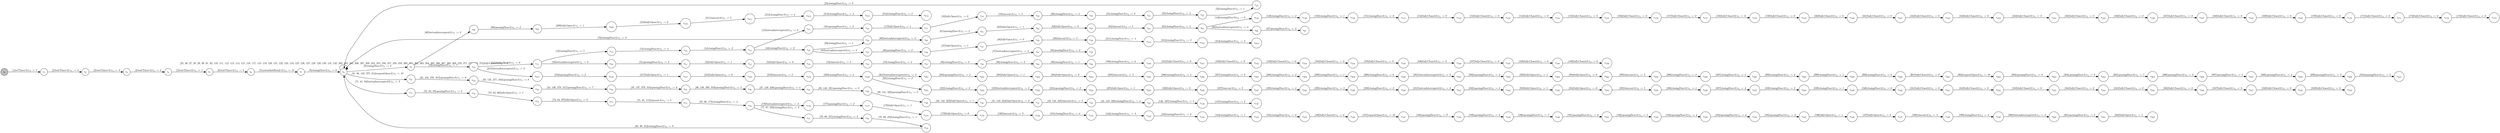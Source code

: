digraph EFSM{
  graph [rankdir="LR", fontname="Latin Modern Math"];
  node [color="black", fillcolor="white", shape="circle", style="filled", fontname="Latin Modern Math"];
  edge [fontname="Latin Modern Math"];

  s0[fillcolor="gray", label=<s<sub>0</sub>>];
  s1[label=<s<sub>1</sub>>];
  s2[label=<s<sub>2</sub>>];
  s3[label=<s<sub>3</sub>>];
  s4[label=<s<sub>4</sub>>];
  s5[label=<s<sub>5</sub>>];
  s6[label=<s<sub>6</sub>>];
  s7[label=<s<sub>7</sub>>];
  s8[label=<s<sub>8</sub>>];
  s9[label=<s<sub>9</sub>>];
  s10[label=<s<sub>10</sub>>];
  s11[label=<s<sub>11</sub>>];
  s12[label=<s<sub>12</sub>>];
  s13[label=<s<sub>13</sub>>];
  s14[label=<s<sub>14</sub>>];
  s15[label=<s<sub>15</sub>>];
  s16[label=<s<sub>16</sub>>];
  s17[label=<s<sub>17</sub>>];
  s18[label=<s<sub>18</sub>>];
  s19[label=<s<sub>19</sub>>];
  s20[label=<s<sub>20</sub>>];
  s21[label=<s<sub>21</sub>>];
  s22[label=<s<sub>22</sub>>];
  s23[label=<s<sub>23</sub>>];
  s31[label=<s<sub>31</sub>>];
  s32[label=<s<sub>32</sub>>];
  s33[label=<s<sub>33</sub>>];
  s34[label=<s<sub>34</sub>>];
  s35[label=<s<sub>35</sub>>];
  s36[label=<s<sub>36</sub>>];
  s37[label=<s<sub>37</sub>>];
  s38[label=<s<sub>38</sub>>];
  s39[label=<s<sub>39</sub>>];
  s40[label=<s<sub>40</sub>>];
  s41[label=<s<sub>41</sub>>];
  s42[label=<s<sub>42</sub>>];
  s43[label=<s<sub>43</sub>>];
  s44[label=<s<sub>44</sub>>];
  s45[label=<s<sub>45</sub>>];
  s46[label=<s<sub>46</sub>>];
  s47[label=<s<sub>47</sub>>];
  s48[label=<s<sub>48</sub>>];
  s49[label=<s<sub>49</sub>>];
  s50[label=<s<sub>50</sub>>];
  s51[label=<s<sub>51</sub>>];
  s52[label=<s<sub>52</sub>>];
  s53[label=<s<sub>53</sub>>];
  s54[label=<s<sub>54</sub>>];
  s55[label=<s<sub>55</sub>>];
  s56[label=<s<sub>56</sub>>];
  s57[label=<s<sub>57</sub>>];
  s58[label=<s<sub>58</sub>>];
  s59[label=<s<sub>59</sub>>];
  s60[label=<s<sub>60</sub>>];
  s61[label=<s<sub>61</sub>>];
  s62[label=<s<sub>62</sub>>];
  s63[label=<s<sub>63</sub>>];
  s64[label=<s<sub>64</sub>>];
  s65[label=<s<sub>65</sub>>];
  s66[label=<s<sub>66</sub>>];
  s67[label=<s<sub>67</sub>>];
  s68[label=<s<sub>68</sub>>];
  s69[label=<s<sub>69</sub>>];
  s71[label=<s<sub>71</sub>>];
  s72[label=<s<sub>72</sub>>];
  s73[label=<s<sub>73</sub>>];
  s74[label=<s<sub>74</sub>>];
  s75[label=<s<sub>75</sub>>];
  s76[label=<s<sub>76</sub>>];
  s77[label=<s<sub>77</sub>>];
  s78[label=<s<sub>78</sub>>];
  s79[label=<s<sub>79</sub>>];
  s98[label=<s<sub>98</sub>>];
  s99[label=<s<sub>99</sub>>];
  s100[label=<s<sub>100</sub>>];
  s101[label=<s<sub>101</sub>>];
  s102[label=<s<sub>102</sub>>];
  s103[label=<s<sub>103</sub>>];
  s104[label=<s<sub>104</sub>>];
  s105[label=<s<sub>105</sub>>];
  s106[label=<s<sub>106</sub>>];
  s107[label=<s<sub>107</sub>>];
  s108[label=<s<sub>108</sub>>];
  s109[label=<s<sub>109</sub>>];
  s146[label=<s<sub>146</sub>>];
  s147[label=<s<sub>147</sub>>];
  s148[label=<s<sub>148</sub>>];
  s149[label=<s<sub>149</sub>>];
  s150[label=<s<sub>150</sub>>];
  s151[label=<s<sub>151</sub>>];
  s152[label=<s<sub>152</sub>>];
  s153[label=<s<sub>153</sub>>];
  s154[label=<s<sub>154</sub>>];
  s155[label=<s<sub>155</sub>>];
  s156[label=<s<sub>156</sub>>];
  s157[label=<s<sub>157</sub>>];
  s158[label=<s<sub>158</sub>>];
  s159[label=<s<sub>159</sub>>];
  s160[label=<s<sub>160</sub>>];
  s161[label=<s<sub>161</sub>>];
  s162[label=<s<sub>162</sub>>];
  s163[label=<s<sub>163</sub>>];
  s164[label=<s<sub>164</sub>>];
  s165[label=<s<sub>165</sub>>];
  s166[label=<s<sub>166</sub>>];
  s167[label=<s<sub>167</sub>>];
  s168[label=<s<sub>168</sub>>];
  s169[label=<s<sub>169</sub>>];
  s170[label=<s<sub>170</sub>>];
  s171[label=<s<sub>171</sub>>];
  s172[label=<s<sub>172</sub>>];
  s173[label=<s<sub>173</sub>>];
  s176[label=<s<sub>176</sub>>];
  s177[label=<s<sub>177</sub>>];
  s178[label=<s<sub>178</sub>>];
  s179[label=<s<sub>179</sub>>];
  s180[label=<s<sub>180</sub>>];
  s181[label=<s<sub>181</sub>>];
  s182[label=<s<sub>182</sub>>];
  s183[label=<s<sub>183</sub>>];
  s184[label=<s<sub>184</sub>>];
  s185[label=<s<sub>185</sub>>];
  s186[label=<s<sub>186</sub>>];
  s187[label=<s<sub>187</sub>>];
  s188[label=<s<sub>188</sub>>];
  s189[label=<s<sub>189</sub>>];
  s190[label=<s<sub>190</sub>>];
  s191[label=<s<sub>191</sub>>];
  s192[label=<s<sub>192</sub>>];
  s193[label=<s<sub>193</sub>>];
  s194[label=<s<sub>194</sub>>];
  s195[label=<s<sub>195</sub>>];
  s196[label=<s<sub>196</sub>>];
  s197[label=<s<sub>197</sub>>];
  s198[label=<s<sub>198</sub>>];
  s199[label=<s<sub>199</sub>>];
  s200[label=<s<sub>200</sub>>];
  s201[label=<s<sub>201</sub>>];
  s202[label=<s<sub>202</sub>>];
  s209[label=<s<sub>209</sub>>];
  s210[label=<s<sub>210</sub>>];
  s211[label=<s<sub>211</sub>>];
  s212[label=<s<sub>212</sub>>];
  s213[label=<s<sub>213</sub>>];
  s214[label=<s<sub>214</sub>>];
  s215[label=<s<sub>215</sub>>];
  s216[label=<s<sub>216</sub>>];
  s217[label=<s<sub>217</sub>>];
  s218[label=<s<sub>218</sub>>];
  s219[label=<s<sub>219</sub>>];
  s220[label=<s<sub>220</sub>>];
  s221[label=<s<sub>221</sub>>];
  s222[label=<s<sub>222</sub>>];
  s223[label=<s<sub>223</sub>>];
  s224[label=<s<sub>224</sub>>];
  s225[label=<s<sub>225</sub>>];
  s226[label=<s<sub>226</sub>>];
  s227[label=<s<sub>227</sub>>];
  s228[label=<s<sub>228</sub>>];
  s229[label=<s<sub>229</sub>>];
  s230[label=<s<sub>230</sub>>];
  s231[label=<s<sub>231</sub>>];
  s232[label=<s<sub>232</sub>>];
  s233[label=<s<sub>233</sub>>];
  s234[label=<s<sub>234</sub>>];
  s235[label=<s<sub>235</sub>>];
  s236[label=<s<sub>236</sub>>];
  s237[label=<s<sub>237</sub>>];
  s238[label=<s<sub>238</sub>>];
  s239[label=<s<sub>239</sub>>];
  s240[label=<s<sub>240</sub>>];
  s241[label=<s<sub>241</sub>>];
  s242[label=<s<sub>242</sub>>];
  s243[label=<s<sub>243</sub>>];
  s244[label=<s<sub>244</sub>>];
  s245[label=<s<sub>245</sub>>];
  s246[label=<s<sub>246</sub>>];
  s247[label=<s<sub>247</sub>>];
  s248[label=<s<sub>248</sub>>];
  s249[label=<s<sub>249</sub>>];
  s281[label=<s<sub>281</sub>>];
  s282[label=<s<sub>282</sub>>];
  s283[label=<s<sub>283</sub>>];
  s284[label=<s<sub>284</sub>>];
  s285[label=<s<sub>285</sub>>];
  s286[label=<s<sub>286</sub>>];
  s287[label=<s<sub>287</sub>>];
  s288[label=<s<sub>288</sub>>];
  s289[label=<s<sub>289</sub>>];
  s290[label=<s<sub>290</sub>>];
  s291[label=<s<sub>291</sub>>];
  s292[label=<s<sub>292</sub>>];
  s293[label=<s<sub>293</sub>>];
  s294[label=<s<sub>294</sub>>];
  s295[label=<s<sub>295</sub>>];
  s296[label=<s<sub>296</sub>>];
  s297[label=<s<sub>297</sub>>];
  s298[label=<s<sub>298</sub>>];
  s299[label=<s<sub>299</sub>>];
  s300[label=<s<sub>300</sub>>];
  s301[label=<s<sub>301</sub>>];
  s302[label=<s<sub>302</sub>>];
  s303[label=<s<sub>303</sub>>];
  s304[label=<s<sub>304</sub>>];
  s305[label=<s<sub>305</sub>>];
  s306[label=<s<sub>306</sub>>];
  s307[label=<s<sub>307</sub>>];
  s308[label=<s<sub>308</sub>>];
  s309[label=<s<sub>309</sub>>];
  s310[label=<s<sub>310</sub>>];
  s311[label=<s<sub>311</sub>>];
  s312[label=<s<sub>312</sub>>];
  s313[label=<s<sub>313</sub>>];

  s0->s1[label=<<i> [1]setTimer:0/o<sub>1</sub> := 5</i>>];
  s1->s2[label=<<i> [2]waitTimer:0/o<sub>1</sub> := 4</i>>];
  s2->s3[label=<<i> [3]waitTimer:0/o<sub>1</sub> := 3</i>>];
  s3->s4[label=<<i> [4]waitTimer:0/o<sub>1</sub> := 2</i>>];
  s4->s5[label=<<i> [5]waitTimer:0/o<sub>1</sub> := 1</i>>];
  s5->s6[label=<<i> [6]waitTimer:0/o<sub>1</sub> := 0</i>>];
  s6->s7[label=<<i> [7]systemInitReady:0/o<sub>1</sub> := 10</i>>];
  s7->s8[label=<<i> [8]closingDoor:0/o<sub>1</sub> := 9</i>>];
  s8->s9[label=<<i> [9]closingDoor:0/o<sub>1</sub> := 8</i>>];
  s9->s10[label=<<i> [10]closingDoor:0/o<sub>1</sub> := 7</i>>];
  s10->s11[label=<<i> [11]closingDoor:0/o<sub>1</sub> := 6</i>>];
  s11->s12[label=<<i> [12]closingDoor:0/o<sub>1</sub> := 5</i>>];
  s12->s13[label=<<i> [13]closingDoor:0/o<sub>1</sub> := 4</i>>];
  s13->s14[label=<<i> [14]closingDoor:0/o<sub>1</sub> := 3</i>>];
  s14->s15[label=<<i> [15]buttonInterrupted:0/o<sub>1</sub> := 3</i>>];
  s15->s16[label=<<i> [16]openingDoor:0/o<sub>1</sub> := 2</i>>];
  s16->s17[label=<<i> [17]fullyOpen:0/o<sub>1</sub> := 1</i>>];
  s17->s18[label=<<i> [18]fullyOpen:0/o<sub>1</sub> := 0</i>>];
  s18->s19[label=<<i> [19]timeout:0/o<sub>1</sub> := 5</i>>];
  s19->s20[label=<<i> [20]closingDoor:0/o<sub>1</sub> := 4</i>>];
  s20->s21[label=<<i> [21]closingDoor:0/o<sub>1</sub> := 3</i>>];
  s21->s22[label=<<i> [22]closingDoor:0/o<sub>1</sub> := 2</i>>];
  s22->s23[label=<<i> [23]closingDoor:0/o<sub>1</sub> := 1</i>>];
  s23->s8[label=<<i> [24]closingDoor:0/o<sub>1</sub> := 0</i>>];
  s14->s44[label=<<i> [44]closingDoor:0/o<sub>1</sub> := 2</i>>];
  s44->s45[label=<<i> [45]buttonInterrupted:0/o<sub>1</sub> := 3</i>>];
  s45->s46[label=<<i> [46]openingDoor:0/o<sub>1</sub> := 2</i>>];
  s46->s47[label=<<i> [47]fullyOpen:0/o<sub>1</sub> := 1</i>>];
  s47->s48[label=<<i> [48]fullyOpen:0/o<sub>1</sub> := 0</i>>];
  s48->s49[label=<<i> [49]timeout:0/o<sub>1</sub> := 5</i>>];
  s11->s50[label=<<i> [50]buttonInterrupted:0/o<sub>1</sub> := 3</i>>];
  s50->s51[label=<<i> [51]openingDoor:0/o<sub>1</sub> := 2</i>>];
  s51->s52[label=<<i> [52]fullyOpen:0/o<sub>1</sub> := 1</i>>];
  s52->s53[label=<<i> [53]fullyOpen:0/o<sub>1</sub> := 0</i>>];
  s53->s54[label=<<i> [54]timeout:0/o<sub>1</sub> := 5</i>>];
  s54->s55[label=<<i> [55]closingDoor:0/o<sub>1</sub> := 4</i>>];
  s55->s56[label=<<i> [56]closingDoor:0/o<sub>1</sub> := 3</i>>];
  s56->s57[label=<<i> [57]buttonInterrupted:0/o<sub>1</sub> := 3</i>>];
  s57->s58[label=<<i> [58]openingDoor:0/o<sub>1</sub> := 2</i>>];
  s44->s59[label=<<i> [59]closingDoor:0/o<sub>1</sub> := 1</i>>];
  s59->s60[label=<<i> [60]buttonInterrupted:0/o<sub>1</sub> := 3</i>>];
  s60->s61[label=<<i> [61]openingDoor:0/o<sub>1</sub> := 2</i>>];
  s61->s62[label=<<i> [62]fullyOpen:0/o<sub>1</sub> := 1</i>>];
  s62->s63[label=<<i> [63]fullyOpen:0/o<sub>1</sub> := 0</i>>];
  s63->s64[label=<<i> [64]timeout:0/o<sub>1</sub> := 5</i>>];
  s64->s65[label=<<i> [65]closingDoor:0/o<sub>1</sub> := 4</i>>];
  s65->s66[label=<<i> [66]buttonInterrupted:0/o<sub>1</sub> := 3</i>>];
  s66->s67[label=<<i> [67]openingDoor:0/o<sub>1</sub> := 2</i>>];
  s9->s68[label=<<i> [68]buttonInterrupted:0/o<sub>1</sub> := 3</i>>];
  s68->s69[label=<<i> [69]openingDoor:0/o<sub>1</sub> := 2</i>>];
  s59->s8[label=<<i> [70]closingDoor:0/o<sub>1</sub> := 0</i>>];
  s8->s8[label=<<i> [25, 26, 27, 28, 29, 30, 91, 92, 110, 111, 112, 113, 114, 115, 116, 117, 118, 119, 120, 121, 122, 123, 124, 125, 126, 127, 128, 129, 130, 131, 132, 203, 204, 205, 206, 207, 208, 254, 255, 256, 257, 258, 259, 260, 261, 262, 263, 264, 265, 266, 267, 268, 269, 270, 271, 272, 273, 274]fullyClosed:0/o<sub>1</sub> := 0</i>>];
  s8->s71[label=<<i> [71, 81, 94]buttonInterrupted:0/o<sub>1</sub> := 3</i>>];
  s71->s72[label=<<i> [72, 82, 95]openingDoor:0/o<sub>1</sub> := 2</i>>];
  s72->s73[label=<<i> [73, 83, 96]fullyOpen:0/o<sub>1</sub> := 1</i>>];
  s73->s74[label=<<i> [74, 84, 97]fullyOpen:0/o<sub>1</sub> := 0</i>>];
  s56->s98[label=<<i> [98]closingDoor:0/o<sub>1</sub> := 2</i>>];
  s98->s99[label=<<i> [99]closingDoor:0/o<sub>1</sub> := 1</i>>];
  s99->s100[label=<<i> [100]closingDoor:0/o<sub>1</sub> := 0</i>>];
  s100->s101[label=<<i> [101]fullyClosed:0/o<sub>1</sub> := 0</i>>];
  s101->s102[label=<<i> [102]fullyClosed:0/o<sub>1</sub> := 0</i>>];
  s102->s103[label=<<i> [103]fullyClosed:0/o<sub>1</sub> := 0</i>>];
  s103->s104[label=<<i> [104]fullyClosed:0/o<sub>1</sub> := 0</i>>];
  s104->s105[label=<<i> [105]fullyClosed:0/o<sub>1</sub> := 0</i>>];
  s105->s106[label=<<i> [106]fullyClosed:0/o<sub>1</sub> := 0</i>>];
  s106->s107[label=<<i> [107]fullyClosed:0/o<sub>1</sub> := 0</i>>];
  s107->s108[label=<<i> [108]fullyClosed:0/o<sub>1</sub> := 0</i>>];
  s108->s109[label=<<i> [109]fullyClosed:0/o<sub>1</sub> := 0</i>>];
  s36->s37[label=<<i> [37, 139, 320]openingDoor:0/o<sub>1</sub> := 4</i>>];
  s37->s38[label=<<i> [38, 140, 321]openingDoor:0/o<sub>1</sub> := 3</i>>];
  s38->s39[label=<<i> [39, 141, 322]openingDoor:0/o<sub>1</sub> := 2</i>>];
  s39->s40[label=<<i> [40, 142, 323]fullyOpen:0/o<sub>1</sub> := 1</i>>];
  s40->s41[label=<<i> [41, 143, 324]fullyOpen:0/o<sub>1</sub> := 0</i>>];
  s41->s42[label=<<i> [42, 144, 325]timeout:0/o<sub>1</sub> := 5</i>>];
  s42->s43[label=<<i> [43, 145, 326]closingDoor:0/o<sub>1</sub> := 4</i>>];
  s43->s146[label=<<i> [146, 327]closingDoor:0/o<sub>1</sub> := 3</i>>];
  s146->s147[label=<<i> [147]closingDoor:0/o<sub>1</sub> := 2</i>>];
  s65->s148[label=<<i> [148]closingDoor:0/o<sub>1</sub> := 3</i>>];
  s148->s149[label=<<i> [149]closingDoor:0/o<sub>1</sub> := 2</i>>];
  s149->s150[label=<<i> [150]closingDoor:0/o<sub>1</sub> := 1</i>>];
  s150->s151[label=<<i> [151]closingDoor:0/o<sub>1</sub> := 0</i>>];
  s151->s152[label=<<i> [152]fullyClosed:0/o<sub>1</sub> := 0</i>>];
  s152->s153[label=<<i> [153]fullyClosed:0/o<sub>1</sub> := 0</i>>];
  s153->s154[label=<<i> [154]fullyClosed:0/o<sub>1</sub> := 0</i>>];
  s154->s155[label=<<i> [155]fullyClosed:0/o<sub>1</sub> := 0</i>>];
  s155->s156[label=<<i> [156]fullyClosed:0/o<sub>1</sub> := 0</i>>];
  s156->s157[label=<<i> [157]fullyClosed:0/o<sub>1</sub> := 0</i>>];
  s157->s158[label=<<i> [158]fullyClosed:0/o<sub>1</sub> := 0</i>>];
  s158->s159[label=<<i> [159]fullyClosed:0/o<sub>1</sub> := 0</i>>];
  s159->s160[label=<<i> [160]fullyClosed:0/o<sub>1</sub> := 0</i>>];
  s160->s161[label=<<i> [161]fullyClosed:0/o<sub>1</sub> := 0</i>>];
  s161->s162[label=<<i> [162]fullyClosed:0/o<sub>1</sub> := 0</i>>];
  s162->s163[label=<<i> [163]fullyClosed:0/o<sub>1</sub> := 0</i>>];
  s163->s164[label=<<i> [164]fullyClosed:0/o<sub>1</sub> := 0</i>>];
  s164->s165[label=<<i> [165]fullyClosed:0/o<sub>1</sub> := 0</i>>];
  s165->s166[label=<<i> [166]fullyClosed:0/o<sub>1</sub> := 0</i>>];
  s166->s167[label=<<i> [167]fullyClosed:0/o<sub>1</sub> := 0</i>>];
  s167->s168[label=<<i> [168]fullyClosed:0/o<sub>1</sub> := 0</i>>];
  s168->s169[label=<<i> [169]fullyClosed:0/o<sub>1</sub> := 0</i>>];
  s169->s170[label=<<i> [170]fullyClosed:0/o<sub>1</sub> := 0</i>>];
  s170->s171[label=<<i> [171]fullyClosed:0/o<sub>1</sub> := 0</i>>];
  s171->s172[label=<<i> [172]fullyClosed:0/o<sub>1</sub> := 0</i>>];
  s172->s173[label=<<i> [173]fullyClosed:0/o<sub>1</sub> := 0</i>>];
  s74->s75[label=<<i> [75, 85, 174]timeout:0/o<sub>1</sub> := 5</i>>];
  s75->s76[label=<<i> [76, 86, 175]closingDoor:0/o<sub>1</sub> := 4</i>>];
  s76->s176[label=<<i> [176]buttonInterrupted:0/o<sub>1</sub> := 3</i>>];
  s176->s177[label=<<i> [177]openingDoor:0/o<sub>1</sub> := 2</i>>];
  s177->s178[label=<<i> [178]fullyOpen:0/o<sub>1</sub> := 1</i>>];
  s178->s179[label=<<i> [179]fullyOpen:0/o<sub>1</sub> := 0</i>>];
  s179->s180[label=<<i> [180]timeout:0/o<sub>1</sub> := 5</i>>];
  s180->s181[label=<<i> [181]closingDoor:0/o<sub>1</sub> := 4</i>>];
  s181->s182[label=<<i> [182]closingDoor:0/o<sub>1</sub> := 3</i>>];
  s182->s183[label=<<i> [183]closingDoor:0/o<sub>1</sub> := 2</i>>];
  s183->s184[label=<<i> [184]closingDoor:0/o<sub>1</sub> := 1</i>>];
  s184->s185[label=<<i> [185]closingDoor:0/o<sub>1</sub> := 0</i>>];
  s185->s186[label=<<i> [186]fullyClosed:0/o<sub>1</sub> := 0</i>>];
  s186->s187[label=<<i> [187]requestOpen:0/o<sub>1</sub> := 10</i>>];
  s187->s188[label=<<i> [188]openingDoor:0/o<sub>1</sub> := 9</i>>];
  s188->s189[label=<<i> [189]openingDoor:0/o<sub>1</sub> := 8</i>>];
  s189->s190[label=<<i> [190]openingDoor:0/o<sub>1</sub> := 7</i>>];
  s190->s191[label=<<i> [191]openingDoor:0/o<sub>1</sub> := 6</i>>];
  s191->s192[label=<<i> [192]openingDoor:0/o<sub>1</sub> := 5</i>>];
  s192->s193[label=<<i> [193]openingDoor:0/o<sub>1</sub> := 4</i>>];
  s193->s194[label=<<i> [194]openingDoor:0/o<sub>1</sub> := 3</i>>];
  s194->s195[label=<<i> [195]openingDoor:0/o<sub>1</sub> := 2</i>>];
  s195->s196[label=<<i> [196]fullyOpen:0/o<sub>1</sub> := 1</i>>];
  s196->s197[label=<<i> [197]fullyOpen:0/o<sub>1</sub> := 0</i>>];
  s197->s198[label=<<i> [198]timeout:0/o<sub>1</sub> := 5</i>>];
  s198->s199[label=<<i> [199]closingDoor:0/o<sub>1</sub> := 4</i>>];
  s199->s200[label=<<i> [200]buttonInterrupted:0/o<sub>1</sub> := 3</i>>];
  s200->s201[label=<<i> [201]openingDoor:0/o<sub>1</sub> := 2</i>>];
  s201->s202[label=<<i> [202]fullyOpen:0/o<sub>1</sub> := 1</i>>];
  s69->s209[label=<<i> [209]fullyOpen:0/o<sub>1</sub> := 1</i>>];
  s209->s210[label=<<i> [210]fullyOpen:0/o<sub>1</sub> := 0</i>>];
  s210->s211[label=<<i> [211]timeout:0/o<sub>1</sub> := 5</i>>];
  s211->s212[label=<<i> [212]closingDoor:0/o<sub>1</sub> := 4</i>>];
  s212->s213[label=<<i> [213]closingDoor:0/o<sub>1</sub> := 3</i>>];
  s213->s214[label=<<i> [214]closingDoor:0/o<sub>1</sub> := 2</i>>];
  s10->s215[label=<<i> [215]buttonInterrupted:0/o<sub>1</sub> := 3</i>>];
  s215->s216[label=<<i> [216]openingDoor:0/o<sub>1</sub> := 2</i>>];
  s216->s217[label=<<i> [217]fullyOpen:0/o<sub>1</sub> := 1</i>>];
  s217->s218[label=<<i> [218]fullyOpen:0/o<sub>1</sub> := 0</i>>];
  s218->s219[label=<<i> [219]timeout:0/o<sub>1</sub> := 5</i>>];
  s219->s220[label=<<i> [220]closingDoor:0/o<sub>1</sub> := 4</i>>];
  s220->s221[label=<<i> [221]closingDoor:0/o<sub>1</sub> := 3</i>>];
  s221->s222[label=<<i> [222]closingDoor:0/o<sub>1</sub> := 2</i>>];
  s222->s223[label=<<i> [223]buttonInterrupted:0/o<sub>1</sub> := 3</i>>];
  s223->s224[label=<<i> [224]openingDoor:0/o<sub>1</sub> := 2</i>>];
  s224->s225[label=<<i> [225]fullyOpen:0/o<sub>1</sub> := 1</i>>];
  s225->s226[label=<<i> [226]fullyOpen:0/o<sub>1</sub> := 0</i>>];
  s226->s227[label=<<i> [227]timeout:0/o<sub>1</sub> := 5</i>>];
  s227->s228[label=<<i> [228]closingDoor:0/o<sub>1</sub> := 4</i>>];
  s228->s229[label=<<i> [229]closingDoor:0/o<sub>1</sub> := 3</i>>];
  s229->s230[label=<<i> [230]closingDoor:0/o<sub>1</sub> := 2</i>>];
  s230->s231[label=<<i> [231]buttonInterrupted:0/o<sub>1</sub> := 3</i>>];
  s231->s232[label=<<i> [232]openingDoor:0/o<sub>1</sub> := 2</i>>];
  s232->s233[label=<<i> [233]fullyOpen:0/o<sub>1</sub> := 1</i>>];
  s233->s234[label=<<i> [234]fullyOpen:0/o<sub>1</sub> := 0</i>>];
  s234->s235[label=<<i> [235]timeout:0/o<sub>1</sub> := 5</i>>];
  s235->s236[label=<<i> [236]closingDoor:0/o<sub>1</sub> := 4</i>>];
  s236->s237[label=<<i> [237]closingDoor:0/o<sub>1</sub> := 3</i>>];
  s237->s238[label=<<i> [238]closingDoor:0/o<sub>1</sub> := 2</i>>];
  s238->s239[label=<<i> [239]closingDoor:0/o<sub>1</sub> := 1</i>>];
  s239->s240[label=<<i> [240]closingDoor:0/o<sub>1</sub> := 0</i>>];
  s240->s241[label=<<i> [241]fullyClosed:0/o<sub>1</sub> := 0</i>>];
  s241->s242[label=<<i> [242]fullyClosed:0/o<sub>1</sub> := 0</i>>];
  s242->s243[label=<<i> [243]fullyClosed:0/o<sub>1</sub> := 0</i>>];
  s243->s244[label=<<i> [244]fullyClosed:0/o<sub>1</sub> := 0</i>>];
  s244->s245[label=<<i> [245]fullyClosed:0/o<sub>1</sub> := 0</i>>];
  s245->s246[label=<<i> [246]fullyClosed:0/o<sub>1</sub> := 0</i>>];
  s246->s247[label=<<i> [247]fullyClosed:0/o<sub>1</sub> := 0</i>>];
  s247->s248[label=<<i> [248]fullyClosed:0/o<sub>1</sub> := 0</i>>];
  s248->s249[label=<<i> [249]fullyClosed:0/o<sub>1</sub> := 0</i>>];
  s76->s77[label=<<i> [77, 87, 250]closingDoor:0/o<sub>1</sub> := 3</i>>];
  s77->s78[label=<<i> [78, 88, 251]closingDoor:0/o<sub>1</sub> := 2</i>>];
  s78->s79[label=<<i> [79, 89, 252]closingDoor:0/o<sub>1</sub> := 1</i>>];
  s79->s8[label=<<i> [80, 90, 253]closingDoor:0/o<sub>1</sub> := 0</i>>];
  s8->s31[label=<<i> [31, 93, 133, 275, 314]requestOpen:0/o<sub>1</sub> := 10</i>>];
  s220->s281[label=<<i> [281]buttonInterrupted:0/o<sub>1</sub> := 3</i>>];
  s281->s282[label=<<i> [282]openingDoor:0/o<sub>1</sub> := 2</i>>];
  s282->s283[label=<<i> [283]fullyOpen:0/o<sub>1</sub> := 1</i>>];
  s283->s284[label=<<i> [284]fullyOpen:0/o<sub>1</sub> := 0</i>>];
  s284->s285[label=<<i> [285]timeout:0/o<sub>1</sub> := 5</i>>];
  s285->s286[label=<<i> [286]closingDoor:0/o<sub>1</sub> := 4</i>>];
  s286->s287[label=<<i> [287]closingDoor:0/o<sub>1</sub> := 3</i>>];
  s287->s288[label=<<i> [288]closingDoor:0/o<sub>1</sub> := 2</i>>];
  s288->s289[label=<<i> [289]closingDoor:0/o<sub>1</sub> := 1</i>>];
  s289->s290[label=<<i> [290]closingDoor:0/o<sub>1</sub> := 0</i>>];
  s290->s291[label=<<i> [291]buttonInterrupted:0/o<sub>1</sub> := 3</i>>];
  s291->s292[label=<<i> [292]openingDoor:0/o<sub>1</sub> := 2</i>>];
  s292->s293[label=<<i> [293]fullyOpen:0/o<sub>1</sub> := 1</i>>];
  s293->s294[label=<<i> [294]fullyOpen:0/o<sub>1</sub> := 0</i>>];
  s294->s295[label=<<i> [295]timeout:0/o<sub>1</sub> := 5</i>>];
  s295->s296[label=<<i> [296]closingDoor:0/o<sub>1</sub> := 4</i>>];
  s296->s297[label=<<i> [297]closingDoor:0/o<sub>1</sub> := 3</i>>];
  s297->s298[label=<<i> [298]closingDoor:0/o<sub>1</sub> := 2</i>>];
  s298->s299[label=<<i> [299]closingDoor:0/o<sub>1</sub> := 1</i>>];
  s299->s300[label=<<i> [300]closingDoor:0/o<sub>1</sub> := 0</i>>];
  s300->s301[label=<<i> [301]fullyClosed:0/o<sub>1</sub> := 0</i>>];
  s301->s302[label=<<i> [302]requestOpen:0/o<sub>1</sub> := 10</i>>];
  s302->s303[label=<<i> [303]openingDoor:0/o<sub>1</sub> := 9</i>>];
  s303->s304[label=<<i> [304]openingDoor:0/o<sub>1</sub> := 8</i>>];
  s304->s305[label=<<i> [305]openingDoor:0/o<sub>1</sub> := 7</i>>];
  s305->s306[label=<<i> [306]openingDoor:0/o<sub>1</sub> := 6</i>>];
  s306->s307[label=<<i> [307]openingDoor:0/o<sub>1</sub> := 5</i>>];
  s307->s308[label=<<i> [308]openingDoor:0/o<sub>1</sub> := 4</i>>];
  s308->s309[label=<<i> [309]openingDoor:0/o<sub>1</sub> := 3</i>>];
  s309->s310[label=<<i> [310]openingDoor:0/o<sub>1</sub> := 2</i>>];
  s49->s311[label=<<i> [311]closingDoor:0/o<sub>1</sub> := 4</i>>];
  s311->s312[label=<<i> [312]closingDoor:0/o<sub>1</sub> := 3</i>>];
  s312->s313[label=<<i> [313]closingDoor:0/o<sub>1</sub> := 2</i>>];
  s31->s32[label=<<i> [32, 134, 276, 315]openingDoor:0/o<sub>1</sub> := 9</i>>];
  s32->s33[label=<<i> [33, 135, 277, 316]openingDoor:0/o<sub>1</sub> := 8</i>>];
  s33->s34[label=<<i> [34, 136, 278, 317]openingDoor:0/o<sub>1</sub> := 7</i>>];
  s34->s35[label=<<i> [35, 137, 279, 318]openingDoor:0/o<sub>1</sub> := 6</i>>];
  s35->s36[label=<<i> [36, 138, 280, 319]openingDoor:0/o<sub>1</sub> := 5</i>>];
}